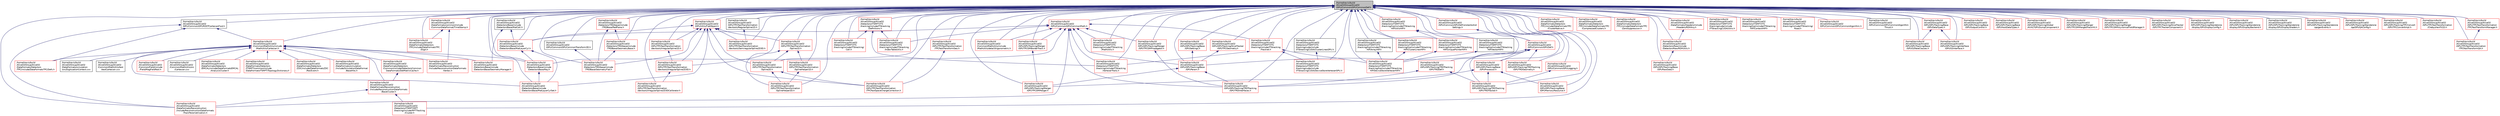 digraph "/home/travis/build/AliceO2Group/AliceO2/GPU/Common/GPUCommonDef.h"
{
 // INTERACTIVE_SVG=YES
  bgcolor="transparent";
  edge [fontname="Helvetica",fontsize="10",labelfontname="Helvetica",labelfontsize="10"];
  node [fontname="Helvetica",fontsize="10",shape=record];
  Node3 [label="/home/travis/build\l/AliceO2Group/AliceO2\l/GPU/Common/GPUCommonDef.h",height=0.2,width=0.4,color="black", fillcolor="grey75", style="filled", fontcolor="black"];
  Node3 -> Node4 [dir="back",color="midnightblue",fontsize="10",style="solid",fontname="Helvetica"];
  Node4 [label="/home/travis/build\l/AliceO2Group/AliceO2\l/Common/MathUtils/include\l/MathUtils/Cartesian.h",height=0.2,width=0.4,color="red",URL="$dc/d73/Cartesian_8h.html"];
  Node4 -> Node5 [dir="back",color="midnightblue",fontsize="10",style="solid",fontname="Helvetica"];
  Node5 [label="/home/travis/build\l/AliceO2Group/AliceO2\l/Common/Field/include\l/Field/MagFieldFast.h",height=0.2,width=0.4,color="red",URL="$da/df4/MagFieldFast_8h.html",tooltip="Definition of the fast magnetic field parametrization MagFieldFast. "];
  Node4 -> Node35 [dir="back",color="midnightblue",fontsize="10",style="solid",fontname="Helvetica"];
  Node35 [label="/home/travis/build\l/AliceO2Group/AliceO2\l/Common/MathUtils/src\l/Cartesian.cxx",height=0.2,width=0.4,color="black",URL="$dc/d59/Cartesian_8cxx.html"];
  Node4 -> Node36 [dir="back",color="midnightblue",fontsize="10",style="solid",fontname="Helvetica"];
  Node36 [label="/home/travis/build\l/AliceO2Group/AliceO2\l/Common/MathUtils/test\l/testCartesian.cxx",height=0.2,width=0.4,color="black",URL="$de/d33/testCartesian_8cxx.html"];
  Node4 -> Node37 [dir="back",color="midnightblue",fontsize="10",style="solid",fontname="Helvetica"];
  Node37 [label="/home/travis/build\l/AliceO2Group/AliceO2\l/DataFormats/Detectors\l/Common/include/DetectorsCommon\lDataFormats/DetMatrixCache.h",height=0.2,width=0.4,color="red",URL="$d4/d20/DetMatrixCache_8h.html"];
  Node37 -> Node39 [dir="back",color="midnightblue",fontsize="10",style="solid",fontname="Helvetica"];
  Node39 [label="/home/travis/build\l/AliceO2Group/AliceO2\l/DataFormats/Reconstruction\l/include/ReconstructionDataFormats\l/BaseCluster.h",height=0.2,width=0.4,color="red",URL="$d4/de2/BaseCluster_8h.html"];
  Node39 -> Node82 [dir="back",color="midnightblue",fontsize="10",style="solid",fontname="Helvetica"];
  Node82 [label="/home/travis/build\l/AliceO2Group/AliceO2\l/DataFormats/Reconstruction\l/include/ReconstructionDataFormats\l/TrackParametrization.h",height=0.2,width=0.4,color="red",URL="$d2/d98/TrackParametrization_8h.html"];
  Node39 -> Node228 [dir="back",color="midnightblue",fontsize="10",style="solid",fontname="Helvetica"];
  Node228 [label="/home/travis/build\l/AliceO2Group/AliceO2\l/Detectors/ITSMFT/MFT\l/tracking/include/MFTTracking\l/Cluster.h",height=0.2,width=0.4,color="red",URL="$d5/df9/Detectors_2ITSMFT_2MFT_2tracking_2include_2MFTTracking_2Cluster_8h.html"];
  Node4 -> Node323 [dir="back",color="midnightblue",fontsize="10",style="solid",fontname="Helvetica"];
  Node323 [label="/home/travis/build\l/AliceO2Group/AliceO2\l/DataFormats/Detectors\l/EMCAL/include/DataFormatsEMCAL\l/AnalysisCluster.h",height=0.2,width=0.4,color="red",URL="$d8/da3/AnalysisCluster_8h.html"];
  Node4 -> Node330 [dir="back",color="midnightblue",fontsize="10",style="solid",fontname="Helvetica"];
  Node330 [label="/home/travis/build\l/AliceO2Group/AliceO2\l/DataFormats/Detectors\l/ITSMFT/common/include\l/DataFormatsITSMFT/TopologyDictionary.h",height=0.2,width=0.4,color="red",URL="$d1/d08/TopologyDictionary_8h.html",tooltip="Definition of the ClusterTopology class. "];
  Node4 -> Node345 [dir="back",color="midnightblue",fontsize="10",style="solid",fontname="Helvetica"];
  Node345 [label="/home/travis/build\l/AliceO2Group/AliceO2\l/DataFormats/Detectors\l/TPC/include/DataFormatsTPC/Defs.h",height=0.2,width=0.4,color="red",URL="$d1/d73/Defs_8h.html"];
  Node4 -> Node471 [dir="back",color="midnightblue",fontsize="10",style="solid",fontname="Helvetica"];
  Node471 [label="/home/travis/build\l/AliceO2Group/AliceO2\l/DataFormats/Detectors\l/ZDC/include/DataFormatsZDC\l/RecEvent.h",height=0.2,width=0.4,color="red",URL="$d0/dad/RecEvent_8h.html",tooltip="Class to describe reconstructed ZDC event (single BC with signal in one of detectors) ..."];
  Node4 -> Node39 [dir="back",color="midnightblue",fontsize="10",style="solid",fontname="Helvetica"];
  Node4 -> Node473 [dir="back",color="midnightblue",fontsize="10",style="solid",fontname="Helvetica"];
  Node473 [label="/home/travis/build\l/AliceO2Group/AliceO2\l/DataFormats/Reconstruction\l/include/ReconstructionDataFormats\l/Vertex.h",height=0.2,width=0.4,color="red",URL="$d3/d6f/DataFormats_2Reconstruction_2include_2ReconstructionDataFormats_2Vertex_8h.html"];
  Node4 -> Node496 [dir="back",color="midnightblue",fontsize="10",style="solid",fontname="Helvetica"];
  Node496 [label="/home/travis/build\l/AliceO2Group/AliceO2\l/DataFormats/simulation\l/include/SimulationDataFormat\l/BaseHits.h",height=0.2,width=0.4,color="red",URL="$d4/d25/BaseHits_8h.html"];
  Node4 -> Node599 [dir="back",color="midnightblue",fontsize="10",style="solid",fontname="Helvetica"];
  Node599 [label="/home/travis/build\l/AliceO2Group/AliceO2\l/DataFormats/simulation\l/src/DigitizationContext.cxx",height=0.2,width=0.4,color="black",URL="$df/dc2/DigitizationContext_8cxx.html"];
  Node4 -> Node600 [dir="back",color="midnightblue",fontsize="10",style="solid",fontname="Helvetica"];
  Node600 [label="/home/travis/build\l/AliceO2Group/AliceO2\l/Detectors/Base/include\l/DetectorsBase/GeometryManager.h",height=0.2,width=0.4,color="red",URL="$db/dcc/Detectors_2Base_2include_2DetectorsBase_2GeometryManager_8h.html"];
  Node4 -> Node606 [dir="back",color="midnightblue",fontsize="10",style="solid",fontname="Helvetica"];
  Node606 [label="/home/travis/build\l/AliceO2Group/AliceO2\l/Detectors/Base/include\l/DetectorsBase/MatLayerCylSet.h",height=0.2,width=0.4,color="red",URL="$d9/da9/MatLayerCylSet_8h.html",tooltip="Declarations for the wrapper for the set of cylindrical material layers. "];
  Node4 -> Node608 [dir="back",color="midnightblue",fontsize="10",style="solid",fontname="Helvetica"];
  Node608 [label="/home/travis/build\l/AliceO2Group/AliceO2\l/Detectors/Base/include\l/DetectorsBase/Ray.h",height=0.2,width=0.4,color="red",URL="$d4/d1b/Ray_8h.html"];
  Node608 -> Node606 [dir="back",color="midnightblue",fontsize="10",style="solid",fontname="Helvetica"];
  Node3 -> Node659 [dir="back",color="midnightblue",fontsize="10",style="solid",fontname="Helvetica"];
  Node659 [label="/home/travis/build\l/AliceO2Group/AliceO2\l/Common/MathUtils/include\l/MathUtils/detail/trigonometric.h",height=0.2,width=0.4,color="red",URL="$dd/d7d/trigonometric_8h.html"];
  Node3 -> Node905 [dir="back",color="midnightblue",fontsize="10",style="solid",fontname="Helvetica"];
  Node905 [label="/home/travis/build\l/AliceO2Group/AliceO2\l/DataFormats/common/include\l/CommonDataFormat/TimeStamp.h",height=0.2,width=0.4,color="red",URL="$df/d5d/common_2include_2CommonDataFormat_2TimeStamp_8h.html"];
  Node905 -> Node993 [dir="back",color="midnightblue",fontsize="10",style="solid",fontname="Helvetica"];
  Node993 [label="/home/travis/build\l/AliceO2Group/AliceO2\l/DataFormats/Detectors\l/TPC/include/DataFormatsTPC\l/Digit.h",height=0.2,width=0.4,color="red",URL="$d3/d7d/DataFormats_2Detectors_2TPC_2include_2DataFormatsTPC_2Digit_8h.html"];
  Node905 -> Node473 [dir="back",color="midnightblue",fontsize="10",style="solid",fontname="Helvetica"];
  Node3 -> Node1000 [dir="back",color="midnightblue",fontsize="10",style="solid",fontname="Helvetica"];
  Node1000 [label="/home/travis/build\l/AliceO2Group/AliceO2\l/DataFormats/Detectors\l/TPC/include/DataFormatsTPC\l/ClusterNative.h",height=0.2,width=0.4,color="red",URL="$de/dcd/ClusterNative_8h.html",tooltip="Class of a TPC cluster in TPC-native coordinates (row, time) "];
  Node3 -> Node1005 [dir="back",color="midnightblue",fontsize="10",style="solid",fontname="Helvetica"];
  Node1005 [label="/home/travis/build\l/AliceO2Group/AliceO2\l/DataFormats/Detectors\l/TPC/include/DataFormatsTPC\l/CompressedClusters.h",height=0.2,width=0.4,color="red",URL="$d2/d7d/CompressedClusters_8h.html",tooltip="Container to store compressed TPC cluster data. "];
  Node3 -> Node993 [dir="back",color="midnightblue",fontsize="10",style="solid",fontname="Helvetica"];
  Node3 -> Node1010 [dir="back",color="midnightblue",fontsize="10",style="solid",fontname="Helvetica"];
  Node1010 [label="/home/travis/build\l/AliceO2Group/AliceO2\l/DataFormats/Detectors\l/TPC/include/DataFormatsTPC\l/ZeroSuppression.h",height=0.2,width=0.4,color="red",URL="$dd/d04/ZeroSuppression_8h.html",tooltip="Definitions of TPC Zero Suppression Data Headers. "];
  Node3 -> Node1020 [dir="back",color="midnightblue",fontsize="10",style="solid",fontname="Helvetica"];
  Node1020 [label="/home/travis/build\l/AliceO2Group/AliceO2\l/DataFormats/Headers/include\l/Headers/RDHAny.h",height=0.2,width=0.4,color="red",URL="$d6/d89/RDHAny_8h.html"];
  Node1020 -> Node1034 [dir="back",color="midnightblue",fontsize="10",style="solid",fontname="Helvetica"];
  Node1034 [label="/home/travis/build\l/AliceO2Group/AliceO2\l/Detectors/Raw/include\l/DetectorsRaw/RDHUtils.h",height=0.2,width=0.4,color="red",URL="$d6/dec/Raw_2include_2DetectorsRaw_2RDHUtils_8h.html"];
  Node1034 -> Node1116 [dir="back",color="midnightblue",fontsize="10",style="solid",fontname="Helvetica"];
  Node1116 [label="/home/travis/build\l/AliceO2Group/AliceO2\l/GPU/GPUTracking/Base\l/GPURawData.h",height=0.2,width=0.4,color="red",URL="$d4/dbe/GPURawData_8h.html"];
  Node3 -> Node82 [dir="back",color="midnightblue",fontsize="10",style="solid",fontname="Helvetica"];
  Node3 -> Node1117 [dir="back",color="midnightblue",fontsize="10",style="solid",fontname="Helvetica"];
  Node1117 [label="/home/travis/build\l/AliceO2Group/AliceO2\l/Detectors/Base/include\l/DetectorsBase/MatCell.h",height=0.2,width=0.4,color="black",URL="$db/dba/MatCell_8h.html",tooltip="Declarations for material properties of the cell (voxel) "];
  Node1117 -> Node600 [dir="back",color="midnightblue",fontsize="10",style="solid",fontname="Helvetica"];
  Node1117 -> Node1118 [dir="back",color="midnightblue",fontsize="10",style="solid",fontname="Helvetica"];
  Node1118 [label="/home/travis/build\l/AliceO2Group/AliceO2\l/Detectors/Base/include\l/DetectorsBase/MatLayerCyl.h",height=0.2,width=0.4,color="red",URL="$da/df3/MatLayerCyl_8h.html",tooltip="Declarations for single cylindrical material layer class. "];
  Node1118 -> Node606 [dir="back",color="midnightblue",fontsize="10",style="solid",fontname="Helvetica"];
  Node1118 -> Node608 [dir="back",color="midnightblue",fontsize="10",style="solid",fontname="Helvetica"];
  Node3 -> Node1118 [dir="back",color="midnightblue",fontsize="10",style="solid",fontname="Helvetica"];
  Node3 -> Node606 [dir="back",color="midnightblue",fontsize="10",style="solid",fontname="Helvetica"];
  Node3 -> Node608 [dir="back",color="midnightblue",fontsize="10",style="solid",fontname="Helvetica"];
  Node3 -> Node805 [dir="back",color="midnightblue",fontsize="10",style="solid",fontname="Helvetica"];
  Node805 [label="/home/travis/build\l/AliceO2Group/AliceO2\l/Detectors/ITSMFT/ITS\l/tracking/cuda/include\l/ITStrackingCUDA/ClusterLinesGPU.h",height=0.2,width=0.4,color="black",URL="$d1/d4c/ClusterLinesGPU_8h.html",tooltip="GPU-compliant version of ClusterLines, for the moment separated, might create a common traits for Clu..."];
  Node805 -> Node799 [dir="back",color="midnightblue",fontsize="10",style="solid",fontname="Helvetica"];
  Node799 [label="/home/travis/build\l/AliceO2Group/AliceO2\l/Detectors/ITSMFT/ITS\l/tracking/cuda/include\l/ITStrackingCUDA/DeviceStoreVertexerGPU.h",height=0.2,width=0.4,color="red",URL="$dc/d8a/DeviceStoreVertexerGPU_8h.html"];
  Node3 -> Node799 [dir="back",color="midnightblue",fontsize="10",style="solid",fontname="Helvetica"];
  Node3 -> Node1119 [dir="back",color="midnightblue",fontsize="10",style="solid",fontname="Helvetica"];
  Node1119 [label="/home/travis/build\l/AliceO2Group/AliceO2\l/Detectors/ITSMFT/ITS\l/tracking/cuda/include\l/ITStrackingCUDA/Utils.h",height=0.2,width=0.4,color="red",URL="$d8/def/Detectors_2ITSMFT_2ITS_2tracking_2cuda_2include_2ITStrackingCUDA_2Utils_8h.html"];
  Node3 -> Node1122 [dir="back",color="midnightblue",fontsize="10",style="solid",fontname="Helvetica"];
  Node1122 [label="/home/travis/build\l/AliceO2Group/AliceO2\l/Detectors/ITSMFT/ITS\l/tracking/hip/include/ITStracking\lHIP/ArrayHIP.h",height=0.2,width=0.4,color="black",URL="$de/d49/ArrayHIP_8h.html"];
  Node1122 -> Node801 [dir="back",color="midnightblue",fontsize="10",style="solid",fontname="Helvetica"];
  Node801 [label="/home/travis/build\l/AliceO2Group/AliceO2\l/Detectors/ITSMFT/ITS\l/tracking/hip/include/ITStracking\lHIP/DeviceStoreVertexerHIP.h",height=0.2,width=0.4,color="red",URL="$d4/d1e/DeviceStoreVertexerHIP_8h.html",tooltip="This class serves as memory interface for GPU vertexer. It will access needed data structures from de..."];
  Node3 -> Node806 [dir="back",color="midnightblue",fontsize="10",style="solid",fontname="Helvetica"];
  Node806 [label="/home/travis/build\l/AliceO2Group/AliceO2\l/Detectors/ITSMFT/ITS\l/tracking/hip/include/ITStracking\lHIP/ClusterLinesHIP.h",height=0.2,width=0.4,color="red",URL="$d2/dc8/ClusterLinesHIP_8h.html",tooltip="GPU-compliant version of ClusterLines, for the moment separated, might create a common traits for Clu..."];
  Node806 -> Node801 [dir="back",color="midnightblue",fontsize="10",style="solid",fontname="Helvetica"];
  Node3 -> Node1123 [dir="back",color="midnightblue",fontsize="10",style="solid",fontname="Helvetica"];
  Node1123 [label="/home/travis/build\l/AliceO2Group/AliceO2\l/Detectors/ITSMFT/ITS\l/tracking/hip/include/ITStracking\lHIP/ContextHIP.h",height=0.2,width=0.4,color="red",URL="$d6/dea/ContextHIP_8h.html"];
  Node3 -> Node801 [dir="back",color="midnightblue",fontsize="10",style="solid",fontname="Helvetica"];
  Node3 -> Node1126 [dir="back",color="midnightblue",fontsize="10",style="solid",fontname="Helvetica"];
  Node1126 [label="/home/travis/build\l/AliceO2Group/AliceO2\l/Detectors/ITSMFT/ITS\l/tracking/hip/include/ITStracking\lHIP/UniquePointerHIP.h",height=0.2,width=0.4,color="red",URL="$d1/d7c/UniquePointerHIP_8h.html"];
  Node1126 -> Node801 [dir="back",color="midnightblue",fontsize="10",style="solid",fontname="Helvetica"];
  Node3 -> Node1127 [dir="back",color="midnightblue",fontsize="10",style="solid",fontname="Helvetica"];
  Node1127 [label="/home/travis/build\l/AliceO2Group/AliceO2\l/Detectors/ITSMFT/ITS\l/tracking/hip/include/ITStracking\lHIP/UtilsHIP.h",height=0.2,width=0.4,color="red",URL="$d8/d28/UtilsHIP_8h.html"];
  Node1127 -> Node1126 [dir="back",color="midnightblue",fontsize="10",style="solid",fontname="Helvetica"];
  Node1127 -> Node1128 [dir="back",color="midnightblue",fontsize="10",style="solid",fontname="Helvetica"];
  Node1128 [label="/home/travis/build\l/AliceO2Group/AliceO2\l/Detectors/ITSMFT/ITS\l/tracking/hip/include/ITStracking\lHIP/VectorHIP.h",height=0.2,width=0.4,color="black",URL="$dd/dda/VectorHIP_8h.html"];
  Node1128 -> Node801 [dir="back",color="midnightblue",fontsize="10",style="solid",fontname="Helvetica"];
  Node3 -> Node1128 [dir="back",color="midnightblue",fontsize="10",style="solid",fontname="Helvetica"];
  Node3 -> Node1129 [dir="back",color="midnightblue",fontsize="10",style="solid",fontname="Helvetica"];
  Node1129 [label="/home/travis/build\l/AliceO2Group/AliceO2\l/Detectors/ITSMFT/ITS\l/tracking/include/ITStracking/\lCell.h",height=0.2,width=0.4,color="red",URL="$d3/d78/Detectors_2ITSMFT_2ITS_2tracking_2include_2ITStracking_2Cell_8h.html"];
  Node3 -> Node1130 [dir="back",color="midnightblue",fontsize="10",style="solid",fontname="Helvetica"];
  Node1130 [label="/home/travis/build\l/AliceO2Group/AliceO2\l/Detectors/ITSMFT/ITS\l/tracking/include/ITStracking\l/Definitions.h",height=0.2,width=0.4,color="red",URL="$df/d3d/Definitions_8h.html"];
  Node1130 -> Node1129 [dir="back",color="midnightblue",fontsize="10",style="solid",fontname="Helvetica"];
  Node1130 -> Node1138 [dir="back",color="midnightblue",fontsize="10",style="solid",fontname="Helvetica"];
  Node1138 [label="/home/travis/build\l/AliceO2Group/AliceO2\l/Detectors/ITSMFT/ITS\l/tracking/include/ITStracking\l/IndexTableUtils.h",height=0.2,width=0.4,color="red",URL="$dc/ddf/ITS_2tracking_2include_2ITStracking_2IndexTableUtils_8h.html"];
  Node1130 -> Node808 [dir="back",color="midnightblue",fontsize="10",style="solid",fontname="Helvetica"];
  Node808 [label="/home/travis/build\l/AliceO2Group/AliceO2\l/Detectors/ITSMFT/ITS\l/tracking/include/ITStracking\l/VertexerTraits.h",height=0.2,width=0.4,color="red",URL="$d2/dd6/VertexerTraits_8h.html",tooltip="Class to compute the primary vertex in ITS from tracklets. "];
  Node3 -> Node1138 [dir="back",color="midnightblue",fontsize="10",style="solid",fontname="Helvetica"];
  Node3 -> Node794 [dir="back",color="midnightblue",fontsize="10",style="solid",fontname="Helvetica"];
  Node794 [label="/home/travis/build\l/AliceO2Group/AliceO2\l/Detectors/ITSMFT/ITS\l/tracking/include/ITStracking\l/MathUtils.h",height=0.2,width=0.4,color="red",URL="$dc/d3e/MathUtils_8h.html"];
  Node3 -> Node1140 [dir="back",color="midnightblue",fontsize="10",style="solid",fontname="Helvetica"];
  Node1140 [label="/home/travis/build\l/AliceO2Group/AliceO2\l/Detectors/ITSMFT/ITS\l/tracking/include/ITStracking/\lRoad.h",height=0.2,width=0.4,color="red",URL="$d4/d5a/ITS_2tracking_2include_2ITStracking_2Road_8h.html"];
  Node3 -> Node810 [dir="back",color="midnightblue",fontsize="10",style="solid",fontname="Helvetica"];
  Node810 [label="/home/travis/build\l/AliceO2Group/AliceO2\l/Detectors/ITSMFT/ITS\l/tracking/include/ITStracking\l/Tracklet.h",height=0.2,width=0.4,color="red",URL="$d8/db3/ITSMFT_2ITS_2tracking_2include_2ITStracking_2Tracklet_8h.html"];
  Node810 -> Node799 [dir="back",color="midnightblue",fontsize="10",style="solid",fontname="Helvetica"];
  Node810 -> Node801 [dir="back",color="midnightblue",fontsize="10",style="solid",fontname="Helvetica"];
  Node810 -> Node808 [dir="back",color="midnightblue",fontsize="10",style="solid",fontname="Helvetica"];
  Node3 -> Node808 [dir="back",color="midnightblue",fontsize="10",style="solid",fontname="Helvetica"];
  Node3 -> Node228 [dir="back",color="midnightblue",fontsize="10",style="solid",fontname="Helvetica"];
  Node3 -> Node1034 [dir="back",color="midnightblue",fontsize="10",style="solid",fontname="Helvetica"];
  Node3 -> Node1143 [dir="back",color="midnightblue",fontsize="10",style="solid",fontname="Helvetica"];
  Node1143 [label="/home/travis/build\l/AliceO2Group/AliceO2\l/Detectors/TRD/base/include\l/TRDBase/GeometryBase.h",height=0.2,width=0.4,color="red",URL="$d8/d06/TRD_2base_2include_2TRDBase_2GeometryBase_8h.html"];
  Node1143 -> Node1144 [dir="back",color="midnightblue",fontsize="10",style="solid",fontname="Helvetica"];
  Node1144 [label="/home/travis/build\l/AliceO2Group/AliceO2\l/Detectors/TRD/base/include\l/TRDBase/GeometryFlat.h",height=0.2,width=0.4,color="red",URL="$df/d06/GeometryFlat_8h.html"];
  Node3 -> Node1144 [dir="back",color="midnightblue",fontsize="10",style="solid",fontname="Helvetica"];
  Node3 -> Node1146 [dir="back",color="midnightblue",fontsize="10",style="solid",fontname="Helvetica"];
  Node1146 [label="/home/travis/build\l/AliceO2Group/AliceO2\l/Detectors/TRD/base/include\l/TRDBase/PadPlane.h",height=0.2,width=0.4,color="red",URL="$da/de4/PadPlane_8h.html"];
  Node1146 -> Node1143 [dir="back",color="midnightblue",fontsize="10",style="solid",fontname="Helvetica"];
  Node1146 -> Node1144 [dir="back",color="midnightblue",fontsize="10",style="solid",fontname="Helvetica"];
  Node3 -> Node1148 [dir="back",color="midnightblue",fontsize="10",style="solid",fontname="Helvetica"];
  Node1148 [label="/home/travis/build\l/AliceO2Group/AliceO2\l/GPU/Common/GPUCommonAlgorithm.h",height=0.2,width=0.4,color="red",URL="$dd/d0b/GPUCommonAlgorithm_8h.html"];
  Node3 -> Node1158 [dir="back",color="midnightblue",fontsize="10",style="solid",fontname="Helvetica"];
  Node1158 [label="/home/travis/build\l/AliceO2Group/AliceO2\l/GPU/Common/GPUCommonAlgorithm\lThrust.h",height=0.2,width=0.4,color="black",URL="$d0/d79/GPUCommonAlgorithmThrust_8h.html"];
  Node3 -> Node1159 [dir="back",color="midnightblue",fontsize="10",style="solid",fontname="Helvetica"];
  Node1159 [label="/home/travis/build\l/AliceO2Group/AliceO2\l/GPU/Common/GPUCommonMath.h",height=0.2,width=0.4,color="red",URL="$d6/da2/GPUCommonMath_8h.html"];
  Node1159 -> Node659 [dir="back",color="midnightblue",fontsize="10",style="solid",fontname="Helvetica"];
  Node1159 -> Node82 [dir="back",color="midnightblue",fontsize="10",style="solid",fontname="Helvetica"];
  Node1159 -> Node1118 [dir="back",color="midnightblue",fontsize="10",style="solid",fontname="Helvetica"];
  Node1159 -> Node608 [dir="back",color="midnightblue",fontsize="10",style="solid",fontname="Helvetica"];
  Node1159 -> Node1138 [dir="back",color="midnightblue",fontsize="10",style="solid",fontname="Helvetica"];
  Node1159 -> Node794 [dir="back",color="midnightblue",fontsize="10",style="solid",fontname="Helvetica"];
  Node1159 -> Node810 [dir="back",color="midnightblue",fontsize="10",style="solid",fontname="Helvetica"];
  Node1159 -> Node808 [dir="back",color="midnightblue",fontsize="10",style="solid",fontname="Helvetica"];
  Node1159 -> Node1160 [dir="back",color="midnightblue",fontsize="10",style="solid",fontname="Helvetica"];
  Node1160 [label="/home/travis/build\l/AliceO2Group/AliceO2\l/GPU/GPUTracking/Base\l/GPUParam.h",height=0.2,width=0.4,color="red",URL="$df/d13/GPUParam_8h.html"];
  Node1160 -> Node1247 [dir="back",color="midnightblue",fontsize="10",style="solid",fontname="Helvetica"];
  Node1247 [label="/home/travis/build\l/AliceO2Group/AliceO2\l/GPU/GPUTracking/Merger\l/GPUTPCGMMerger.h",height=0.2,width=0.4,color="red",URL="$d4/dcf/GPUTPCGMMerger_8h.html"];
  Node1160 -> Node1251 [dir="back",color="midnightblue",fontsize="10",style="solid",fontname="Helvetica"];
  Node1251 [label="/home/travis/build\l/AliceO2Group/AliceO2\l/GPU/GPUTracking/TRDTracking\l/GPUTRDInterfaces.h",height=0.2,width=0.4,color="red",URL="$df/d77/GPUTRDInterfaces_8h.html"];
  Node1159 -> Node1256 [dir="back",color="midnightblue",fontsize="10",style="solid",fontname="Helvetica"];
  Node1256 [label="/home/travis/build\l/AliceO2Group/AliceO2\l/GPU/GPUTracking/Merger\l/GPUTPCGMBorderTrack.h",height=0.2,width=0.4,color="red",URL="$d8/dd4/GPUTPCGMBorderTrack_8h.html"];
  Node1256 -> Node1247 [dir="back",color="midnightblue",fontsize="10",style="solid",fontname="Helvetica"];
  Node1159 -> Node1265 [dir="back",color="midnightblue",fontsize="10",style="solid",fontname="Helvetica"];
  Node1265 [label="/home/travis/build\l/AliceO2Group/AliceO2\l/GPU/GPUTracking/Merger\l/GPUTPCGMPropagator.h",height=0.2,width=0.4,color="red",URL="$d0/dd8/GPUTPCGMPropagator_8h.html"];
  Node1265 -> Node1251 [dir="back",color="midnightblue",fontsize="10",style="solid",fontname="Helvetica"];
  Node1159 -> Node1251 [dir="back",color="midnightblue",fontsize="10",style="solid",fontname="Helvetica"];
  Node3 -> Node1287 [dir="back",color="midnightblue",fontsize="10",style="solid",fontname="Helvetica"];
  Node1287 [label="/home/travis/build\l/AliceO2Group/AliceO2\l/GPU/Common/GPUCommonTransform3D.h",height=0.2,width=0.4,color="black",URL="$d0/d53/GPUCommonTransform3D_8h.html"];
  Node1287 -> Node1144 [dir="back",color="midnightblue",fontsize="10",style="solid",fontname="Helvetica"];
  Node3 -> Node1288 [dir="back",color="midnightblue",fontsize="10",style="solid",fontname="Helvetica"];
  Node1288 [label="/home/travis/build\l/AliceO2Group/AliceO2\l/GPU/Common/GPUDef.h",height=0.2,width=0.4,color="red",URL="$d2/d6d/GPUDef_8h.html"];
  Node1288 -> Node1160 [dir="back",color="midnightblue",fontsize="10",style="solid",fontname="Helvetica"];
  Node1288 -> Node1290 [dir="back",color="midnightblue",fontsize="10",style="solid",fontname="Helvetica"];
  Node1290 [label="/home/travis/build\l/AliceO2Group/AliceO2\l/GPU/GPUTracking/Base\l/GPUProcessor.h",height=0.2,width=0.4,color="red",URL="$d6/d57/GPUProcessor_8h.html"];
  Node1290 -> Node1291 [dir="back",color="midnightblue",fontsize="10",style="solid",fontname="Helvetica"];
  Node1291 [label="/home/travis/build\l/AliceO2Group/AliceO2\l/GPU/GPUTracking/Base\l/GPUMemoryResource.h",height=0.2,width=0.4,color="red",URL="$d5/da6/GPUMemoryResource_8h.html"];
  Node1290 -> Node1247 [dir="back",color="midnightblue",fontsize="10",style="solid",fontname="Helvetica"];
  Node1290 -> Node1254 [dir="back",color="midnightblue",fontsize="10",style="solid",fontname="Helvetica"];
  Node1254 [label="/home/travis/build\l/AliceO2Group/AliceO2\l/GPU/GPUTracking/TRDTracking\l/GPUTRDTracker.h",height=0.2,width=0.4,color="red",URL="$dd/d44/GPUTRDTracker_8h.html",tooltip="Online TRD tracker based on extrapolated TPC tracks. "];
  Node1288 -> Node1334 [dir="back",color="midnightblue",fontsize="10",style="solid",fontname="Helvetica"];
  Node1334 [label="/home/travis/build\l/AliceO2Group/AliceO2\l/GPU/GPUTracking/TRDTracking\l/GPUTRDGeometry.h",height=0.2,width=0.4,color="red",URL="$d6/d05/GPUTRDGeometry_8h.html"];
  Node1288 -> Node1251 [dir="back",color="midnightblue",fontsize="10",style="solid",fontname="Helvetica"];
  Node1288 -> Node1254 [dir="back",color="midnightblue",fontsize="10",style="solid",fontname="Helvetica"];
  Node3 -> Node1338 [dir="back",color="midnightblue",fontsize="10",style="solid",fontname="Helvetica"];
  Node1338 [label="/home/travis/build\l/AliceO2Group/AliceO2\l/GPU/Common/GPUDefConstantsAnd\lSettings.h",height=0.2,width=0.4,color="red",URL="$d2/d37/GPUDefConstantsAndSettings_8h.html"];
  Node1338 -> Node1288 [dir="back",color="midnightblue",fontsize="10",style="solid",fontname="Helvetica"];
  Node3 -> Node1356 [dir="back",color="midnightblue",fontsize="10",style="solid",fontname="Helvetica"];
  Node1356 [label="/home/travis/build\l/AliceO2Group/AliceO2\l/GPU/Common/GPULogging.h",height=0.2,width=0.4,color="red",URL="$df/ddc/GPULogging_8h.html"];
  Node1356 -> Node1254 [dir="back",color="midnightblue",fontsize="10",style="solid",fontname="Helvetica"];
  Node3 -> Node1366 [dir="back",color="midnightblue",fontsize="10",style="solid",fontname="Helvetica"];
  Node1366 [label="/home/travis/build\l/AliceO2Group/AliceO2\l/GPU/Common/GPUROOTCartesianFwd.h",height=0.2,width=0.4,color="black",URL="$d1/da8/GPUROOTCartesianFwd_8h.html"];
  Node1366 -> Node4 [dir="back",color="midnightblue",fontsize="10",style="solid",fontname="Helvetica"];
  Node1366 -> Node345 [dir="back",color="midnightblue",fontsize="10",style="solid",fontname="Helvetica"];
  Node1366 -> Node82 [dir="back",color="midnightblue",fontsize="10",style="solid",fontname="Helvetica"];
  Node3 -> Node1160 [dir="back",color="midnightblue",fontsize="10",style="solid",fontname="Helvetica"];
  Node3 -> Node1344 [dir="back",color="midnightblue",fontsize="10",style="solid",fontname="Helvetica"];
  Node1344 [label="/home/travis/build\l/AliceO2Group/AliceO2\l/GPU/GPUTracking/Base\l/GPUSettings.h",height=0.2,width=0.4,color="red",URL="$dd/dc6/GPUSettings_8h.html"];
  Node1344 -> Node1160 [dir="back",color="midnightblue",fontsize="10",style="solid",fontname="Helvetica"];
  Node3 -> Node1367 [dir="back",color="midnightblue",fontsize="10",style="solid",fontname="Helvetica"];
  Node1367 [label="/home/travis/build\l/AliceO2Group/AliceO2\l/GPU/GPUTracking/Base\l/GPUDataTypes.h",height=0.2,width=0.4,color="red",URL="$d4/dc5/GPUDataTypes_8h.html"];
  Node1367 -> Node1368 [dir="back",color="midnightblue",fontsize="10",style="solid",fontname="Helvetica"];
  Node1368 [label="/home/travis/build\l/AliceO2Group/AliceO2\l/GPU/GPUTracking/Base\l/GPUO2FakeClasses.h",height=0.2,width=0.4,color="red",URL="$da/d28/GPUO2FakeClasses_8h.html"];
  Node1367 -> Node1370 [dir="back",color="midnightblue",fontsize="10",style="solid",fontname="Helvetica"];
  Node1370 [label="/home/travis/build\l/AliceO2Group/AliceO2\l/GPU/GPUTracking/Interface\l/GPUO2Interface.h",height=0.2,width=0.4,color="red",URL="$dc/dae/GPUO2Interface_8h.html"];
  Node3 -> Node1368 [dir="back",color="midnightblue",fontsize="10",style="solid",fontname="Helvetica"];
  Node3 -> Node1371 [dir="back",color="midnightblue",fontsize="10",style="solid",fontname="Helvetica"];
  Node1371 [label="/home/travis/build\l/AliceO2Group/AliceO2\l/GPU/GPUTracking/Base\l/GPUOutputControl.h",height=0.2,width=0.4,color="red",URL="$d5/d5b/GPUOutputControl_8h.html"];
  Node3 -> Node1291 [dir="back",color="midnightblue",fontsize="10",style="solid",fontname="Helvetica"];
  Node3 -> Node1290 [dir="back",color="midnightblue",fontsize="10",style="solid",fontname="Helvetica"];
  Node3 -> Node1372 [dir="back",color="midnightblue",fontsize="10",style="solid",fontname="Helvetica"];
  Node1372 [label="/home/travis/build\l/AliceO2Group/AliceO2\l/GPU/GPUTracking/Base\l/GPUHostDataTypes.h",height=0.2,width=0.4,color="red",URL="$d6/d20/GPUHostDataTypes_8h.html"];
  Node3 -> Node1116 [dir="back",color="midnightblue",fontsize="10",style="solid",fontname="Helvetica"];
  Node3 -> Node1373 [dir="back",color="midnightblue",fontsize="10",style="solid",fontname="Helvetica"];
  Node1373 [label="/home/travis/build\l/AliceO2Group/AliceO2\l/GPU/GPUTracking/Global\l/AliHLTGPUDumpComponent.h",height=0.2,width=0.4,color="red",URL="$d7/d0e/AliHLTGPUDumpComponent_8h.html"];
  Node3 -> Node1370 [dir="back",color="midnightblue",fontsize="10",style="solid",fontname="Helvetica"];
  Node3 -> Node1256 [dir="back",color="midnightblue",fontsize="10",style="solid",fontname="Helvetica"];
  Node3 -> Node1374 [dir="back",color="midnightblue",fontsize="10",style="solid",fontname="Helvetica"];
  Node1374 [label="/home/travis/build\l/AliceO2Group/AliceO2\l/GPU/GPUTracking/Merger\l/GPUTPCGMMergedTrackHit.h",height=0.2,width=0.4,color="red",URL="$d3/dcc/GPUTPCGMMergedTrackHit_8h.html"];
  Node3 -> Node1247 [dir="back",color="midnightblue",fontsize="10",style="solid",fontname="Helvetica"];
  Node3 -> Node1375 [dir="back",color="midnightblue",fontsize="10",style="solid",fontname="Helvetica"];
  Node1375 [label="/home/travis/build\l/AliceO2Group/AliceO2\l/GPU/GPUTracking/Merger\l/GPUTPCGMPolynomialFieldManager.h",height=0.2,width=0.4,color="red",URL="$d2/d7d/GPUTPCGMPolynomialFieldManager_8h.html"];
  Node3 -> Node1265 [dir="back",color="midnightblue",fontsize="10",style="solid",fontname="Helvetica"];
  Node3 -> Node1376 [dir="back",color="midnightblue",fontsize="10",style="solid",fontname="Helvetica"];
  Node1376 [label="/home/travis/build\l/AliceO2Group/AliceO2\l/GPU/GPUTracking/SliceTracker\l/GPUTPCGeometry.h",height=0.2,width=0.4,color="red",URL="$d6/d1b/GPUTPCGeometry_8h.html"];
  Node1376 -> Node1160 [dir="back",color="midnightblue",fontsize="10",style="solid",fontname="Helvetica"];
  Node3 -> Node1377 [dir="back",color="midnightblue",fontsize="10",style="solid",fontname="Helvetica"];
  Node1377 [label="/home/travis/build\l/AliceO2Group/AliceO2\l/GPU/GPUTracking/SliceTracker\l/GPUTPCTrackerComponent.h",height=0.2,width=0.4,color="red",URL="$dd/d8f/GPUTPCTrackerComponent_8h.html"];
  Node3 -> Node1346 [dir="back",color="midnightblue",fontsize="10",style="solid",fontname="Helvetica"];
  Node1346 [label="/home/travis/build\l/AliceO2Group/AliceO2\l/GPU/GPUTracking/Standalone\l/display/GPUDisplayConfig.h",height=0.2,width=0.4,color="red",URL="$d4/d50/GPUDisplayConfig_8h.html"];
  Node3 -> Node1378 [dir="back",color="midnightblue",fontsize="10",style="solid",fontname="Helvetica"];
  Node1378 [label="/home/travis/build\l/AliceO2Group/AliceO2\l/GPU/GPUTracking/Standalone\l/display/GPUDisplayBackend.h",height=0.2,width=0.4,color="red",URL="$d7/dba/GPUDisplayBackend_8h.html"];
  Node3 -> Node1385 [dir="back",color="midnightblue",fontsize="10",style="solid",fontname="Helvetica"];
  Node1385 [label="/home/travis/build\l/AliceO2Group/AliceO2\l/GPU/GPUTracking/Standalone\l/display/GPUDisplayShaders.h",height=0.2,width=0.4,color="black",URL="$d5/d7c/GPUDisplayShaders_8h.html"];
  Node3 -> Node1386 [dir="back",color="midnightblue",fontsize="10",style="solid",fontname="Helvetica"];
  Node1386 [label="/home/travis/build\l/AliceO2Group/AliceO2\l/GPU/Utils/FlatObject.h",height=0.2,width=0.4,color="red",URL="$db/dff/FlatObject_8h.html",tooltip="Definition of FlatObject class. "];
  Node1386 -> Node1118 [dir="back",color="midnightblue",fontsize="10",style="solid",fontname="Helvetica"];
  Node1386 -> Node606 [dir="back",color="midnightblue",fontsize="10",style="solid",fontname="Helvetica"];
  Node1386 -> Node1144 [dir="back",color="midnightblue",fontsize="10",style="solid",fontname="Helvetica"];
  Node1386 -> Node1389 [dir="back",color="midnightblue",fontsize="10",style="solid",fontname="Helvetica"];
  Node1389 [label="/home/travis/build\l/AliceO2Group/AliceO2\l/GPU/TPCFastTransformation\l/devtools/IrregularSpline1D.h",height=0.2,width=0.4,color="red",URL="$d4/de4/IrregularSpline1D_8h.html",tooltip="Definition of IrregularSpline1D class. "];
  Node1389 -> Node1391 [dir="back",color="midnightblue",fontsize="10",style="solid",fontname="Helvetica"];
  Node1391 [label="/home/travis/build\l/AliceO2Group/AliceO2\l/GPU/TPCFastTransformation\l/devtools/IrregularSpline2D3D.h",height=0.2,width=0.4,color="red",URL="$d8/d4b/IrregularSpline2D3D_8h.html",tooltip="Definition of IrregularSpline2D3D class. "];
  Node1391 -> Node1394 [dir="back",color="midnightblue",fontsize="10",style="solid",fontname="Helvetica"];
  Node1394 [label="/home/travis/build\l/AliceO2Group/AliceO2\l/GPU/TPCFastTransformation\l/devtools/IrregularSpline2D3DCalibrator.h",height=0.2,width=0.4,color="red",URL="$d4/dc9/IrregularSpline2D3DCalibrator_8h.html",tooltip="Definition of IrregularSpline2D3DCalibrator class. "];
  Node1386 -> Node1391 [dir="back",color="midnightblue",fontsize="10",style="solid",fontname="Helvetica"];
  Node1386 -> Node1395 [dir="back",color="midnightblue",fontsize="10",style="solid",fontname="Helvetica"];
  Node1395 [label="/home/travis/build\l/AliceO2Group/AliceO2\l/GPU/TPCFastTransformation\l/devtools/SemiregularSpline2D3D.h",height=0.2,width=0.4,color="red",URL="$d3/d05/SemiregularSpline2D3D_8h.html",tooltip="Definition of SemiregularSpline2D3D class. "];
  Node1386 -> Node1397 [dir="back",color="midnightblue",fontsize="10",style="solid",fontname="Helvetica"];
  Node1397 [label="/home/travis/build\l/AliceO2Group/AliceO2\l/GPU/TPCFastTransformation\l/Spline1D.h",height=0.2,width=0.4,color="red",URL="$de/da6/Spline1D_8h.html",tooltip="Definition of Spline1D class. "];
  Node1397 -> Node1398 [dir="back",color="midnightblue",fontsize="10",style="solid",fontname="Helvetica"];
  Node1398 [label="/home/travis/build\l/AliceO2Group/AliceO2\l/GPU/TPCFastTransformation\l/SplineHelper1D.h",height=0.2,width=0.4,color="red",URL="$d2/da7/SplineHelper1D_8h.html",tooltip="Definition of SplineHelper1D class. "];
  Node1398 -> Node1399 [dir="back",color="midnightblue",fontsize="10",style="solid",fontname="Helvetica"];
  Node1399 [label="/home/travis/build\l/AliceO2Group/AliceO2\l/GPU/TPCFastTransformation\l/SplineHelper2D.h",height=0.2,width=0.4,color="red",URL="$d0/d1e/SplineHelper2D_8h.html",tooltip="Definition of SplineHelper2D class. "];
  Node1397 -> Node1403 [dir="back",color="midnightblue",fontsize="10",style="solid",fontname="Helvetica"];
  Node1403 [label="/home/travis/build\l/AliceO2Group/AliceO2\l/GPU/TPCFastTransformation\l/Spline2D.h",height=0.2,width=0.4,color="red",URL="$dd/d27/Spline2D_8h.html",tooltip="Definition of Spline2D class. "];
  Node1403 -> Node1399 [dir="back",color="midnightblue",fontsize="10",style="solid",fontname="Helvetica"];
  Node1403 -> Node1405 [dir="back",color="midnightblue",fontsize="10",style="solid",fontname="Helvetica"];
  Node1405 [label="/home/travis/build\l/AliceO2Group/AliceO2\l/GPU/TPCFastTransformation\l/TPCFastSpaceChargeCorrection.h",height=0.2,width=0.4,color="red",URL="$d8/d93/TPCFastSpaceChargeCorrection_8h.html",tooltip="Definition of TPCFastSpaceChargeCorrection class. "];
  Node1397 -> Node1399 [dir="back",color="midnightblue",fontsize="10",style="solid",fontname="Helvetica"];
  Node1386 -> Node1403 [dir="back",color="midnightblue",fontsize="10",style="solid",fontname="Helvetica"];
  Node1386 -> Node1405 [dir="back",color="midnightblue",fontsize="10",style="solid",fontname="Helvetica"];
  Node3 -> Node1406 [dir="back",color="midnightblue",fontsize="10",style="solid",fontname="Helvetica"];
  Node1406 [label="/home/travis/build\l/AliceO2Group/AliceO2\l/GPU/GPUTracking/Standalone\l/qa/genEvents.h",height=0.2,width=0.4,color="red",URL="$d7/d2d/genEvents_8h.html"];
  Node3 -> Node1353 [dir="back",color="midnightblue",fontsize="10",style="solid",fontname="Helvetica"];
  Node1353 [label="/home/travis/build\l/AliceO2Group/AliceO2\l/GPU/GPUTracking/Standalone\l/qa/GPUQAConfig.h",height=0.2,width=0.4,color="red",URL="$d8/d93/GPUQAConfig_8h.html"];
  Node3 -> Node1232 [dir="back",color="midnightblue",fontsize="10",style="solid",fontname="Helvetica"];
  Node1232 [label="/home/travis/build\l/AliceO2Group/AliceO2\l/GPU/GPUTracking/TPCConvert\l/GPUTPCConvertImpl.h",height=0.2,width=0.4,color="red",URL="$d1/d2e/GPUTPCConvertImpl_8h.html"];
  Node3 -> Node1407 [dir="back",color="midnightblue",fontsize="10",style="solid",fontname="Helvetica"];
  Node1407 [label="/home/travis/build\l/AliceO2Group/AliceO2\l/GPU/TPCFastTransformation\l/ChebyshevFit1D.h",height=0.2,width=0.4,color="red",URL="$d0/d70/ChebyshevFit1D_8h.html",tooltip="Definition of ChebyshevFit1D class. "];
  Node3 -> Node1389 [dir="back",color="midnightblue",fontsize="10",style="solid",fontname="Helvetica"];
  Node3 -> Node1391 [dir="back",color="midnightblue",fontsize="10",style="solid",fontname="Helvetica"];
  Node3 -> Node1394 [dir="back",color="midnightblue",fontsize="10",style="solid",fontname="Helvetica"];
  Node3 -> Node1409 [dir="back",color="midnightblue",fontsize="10",style="solid",fontname="Helvetica"];
  Node1409 [label="/home/travis/build\l/AliceO2Group/AliceO2\l/GPU/TPCFastTransformation\l/devtools/RegularSpline1D.h",height=0.2,width=0.4,color="black",URL="$d2/d57/RegularSpline1D_8h.html",tooltip="Definition of IrregularSpline1D class. "];
  Node1409 -> Node1395 [dir="back",color="midnightblue",fontsize="10",style="solid",fontname="Helvetica"];
  Node3 -> Node1395 [dir="back",color="midnightblue",fontsize="10",style="solid",fontname="Helvetica"];
  Node3 -> Node1397 [dir="back",color="midnightblue",fontsize="10",style="solid",fontname="Helvetica"];
  Node3 -> Node1398 [dir="back",color="midnightblue",fontsize="10",style="solid",fontname="Helvetica"];
  Node3 -> Node1403 [dir="back",color="midnightblue",fontsize="10",style="solid",fontname="Helvetica"];
  Node3 -> Node1399 [dir="back",color="midnightblue",fontsize="10",style="solid",fontname="Helvetica"];
  Node3 -> Node1410 [dir="back",color="midnightblue",fontsize="10",style="solid",fontname="Helvetica"];
  Node1410 [label="/home/travis/build\l/AliceO2Group/AliceO2\l/GPU/TPCFastTransformation\l/TPCFastTransformGeo.h",height=0.2,width=0.4,color="red",URL="$d5/dde/TPCFastTransformGeo_8h.html",tooltip="Definition of TPCFastTransformGeo class. "];
  Node1410 -> Node1405 [dir="back",color="midnightblue",fontsize="10",style="solid",fontname="Helvetica"];
  Node3 -> Node1405 [dir="back",color="midnightblue",fontsize="10",style="solid",fontname="Helvetica"];
  Node3 -> Node1411 [dir="back",color="midnightblue",fontsize="10",style="solid",fontname="Helvetica"];
  Node1411 [label="/home/travis/build\l/AliceO2Group/AliceO2\l/GPU/TPCFastTransformation\l/TPCFastTransformManager.h",height=0.2,width=0.4,color="red",URL="$d5/d2a/TPCFastTransformManager_8h.html",tooltip="Definition of TPCFastTransformManager class. "];
  Node1411 -> Node1412 [dir="back",color="midnightblue",fontsize="10",style="solid",fontname="Helvetica"];
  Node1412 [label="/home/travis/build\l/AliceO2Group/AliceO2\l/GPU/TPCFastTransformation\l/TPCFastTransformQA.h",height=0.2,width=0.4,color="red",URL="$d0/db6/TPCFastTransformQA_8h.html"];
  Node3 -> Node1412 [dir="back",color="midnightblue",fontsize="10",style="solid",fontname="Helvetica"];
  Node3 -> Node1413 [dir="back",color="midnightblue",fontsize="10",style="solid",fontname="Helvetica"];
  Node1413 [label="/home/travis/build\l/AliceO2Group/AliceO2\l/GPU/GPUTracking/TRDTracking\l/GPUTRDDef.h",height=0.2,width=0.4,color="red",URL="$d7/d4f/GPUTRDDef_8h.html"];
  Node1413 -> Node1251 [dir="back",color="midnightblue",fontsize="10",style="solid",fontname="Helvetica"];
  Node1413 -> Node1254 [dir="back",color="midnightblue",fontsize="10",style="solid",fontname="Helvetica"];
  Node3 -> Node1334 [dir="back",color="midnightblue",fontsize="10",style="solid",fontname="Helvetica"];
  Node3 -> Node1251 [dir="back",color="midnightblue",fontsize="10",style="solid",fontname="Helvetica"];
  Node3 -> Node1254 [dir="back",color="midnightblue",fontsize="10",style="solid",fontname="Helvetica"];
}
